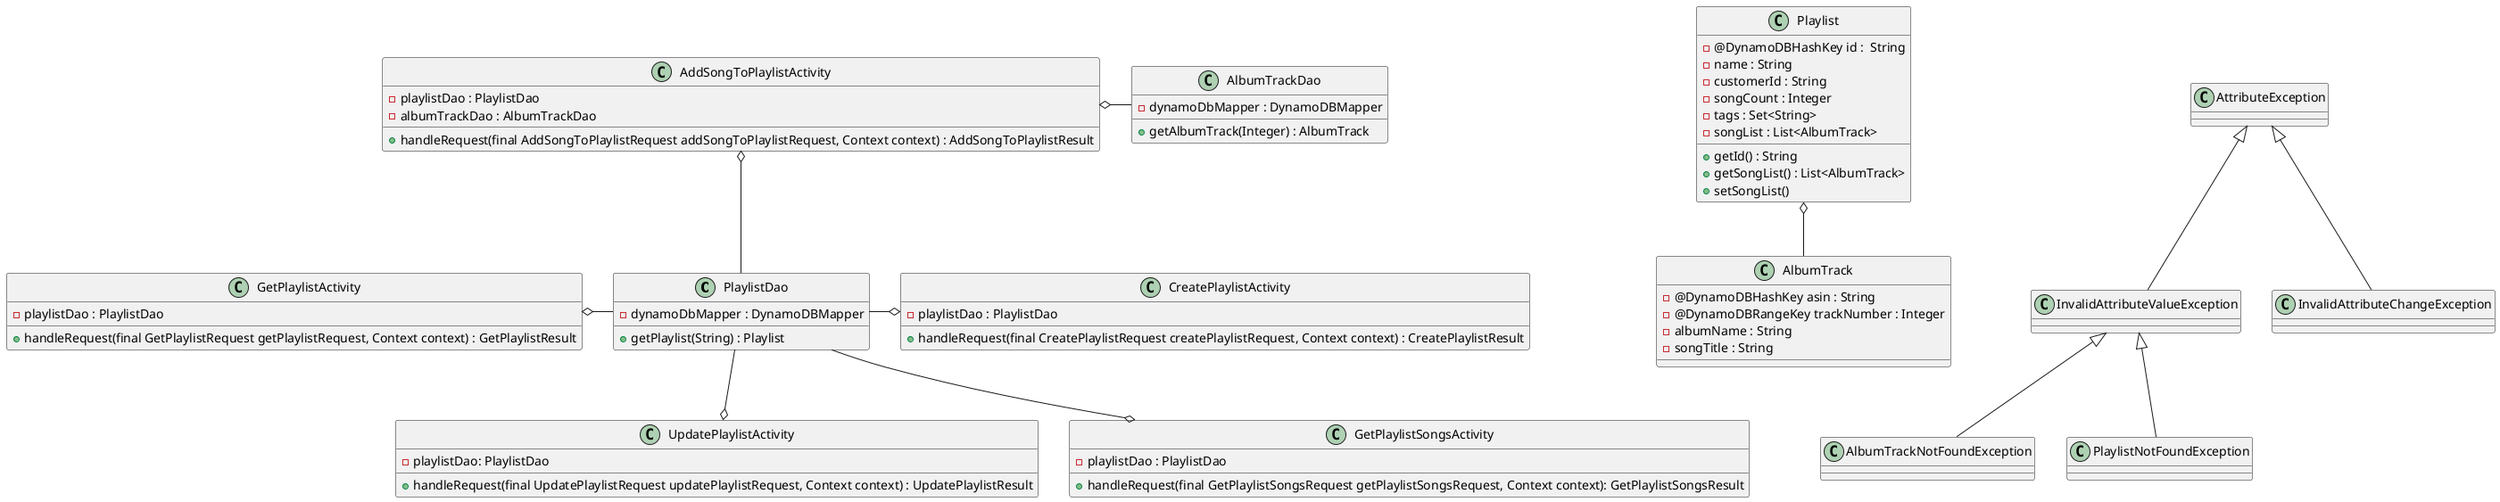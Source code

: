 @startuml



PlaylistDao -o CreatePlaylistActivity
GetPlaylistActivity o- PlaylistDao
PlaylistDao --o UpdatePlaylistActivity
PlaylistDao --o GetPlaylistSongsActivity
AddSongToPlaylistActivity o-- PlaylistDao
AddSongToPlaylistActivity o- AlbumTrackDao
Playlist o-- AlbumTrack

InvalidAttributeValueException <|-- AlbumTrackNotFoundException
InvalidAttributeValueException <|-- PlaylistNotFoundException
AttributeException <|-- InvalidAttributeValueException
AttributeException <|-- InvalidAttributeChangeException

class Playlist {
    - @DynamoDBHashKey id :  String
    - name : String
    - customerId : String
    - songCount : Integer
    - tags : Set<String>
    - songList : List<AlbumTrack>

    + getId() : String
    + getSongList() : List<AlbumTrack>
    + setSongList()
}
class AddSongToPlaylistActivity {
    - playlistDao : PlaylistDao
    - albumTrackDao : AlbumTrackDao

    + handleRequest(final AddSongToPlaylistRequest addSongToPlaylistRequest, Context context) : AddSongToPlaylistResult
}
class CreatePlaylistActivity {
    - playlistDao : PlaylistDao

    + handleRequest(final CreatePlaylistRequest createPlaylistRequest, Context context) : CreatePlaylistResult
}
class GetPlaylistActivity {
    - playlistDao : PlaylistDao

    + handleRequest(final GetPlaylistRequest getPlaylistRequest, Context context) : GetPlaylistResult
}
class GetPlaylistSongsActivity {
    - playlistDao : PlaylistDao

    + handleRequest(final GetPlaylistSongsRequest getPlaylistSongsRequest, Context context): GetPlaylistSongsResult
}
class UpdatePlaylistActivity {
    - playlistDao: PlaylistDao

    + handleRequest(final UpdatePlaylistRequest updatePlaylistRequest, Context context) : UpdatePlaylistResult
}

class AlbumTrack {
    - @DynamoDBHashKey asin : String
    - @DynamoDBRangeKey trackNumber : Integer
    - albumName : String
    - songTitle : String
}
class AlbumTrackDao {
    - dynamoDbMapper : DynamoDBMapper
    + getAlbumTrack(Integer) : AlbumTrack
}
class PlaylistDao {
    - dynamoDbMapper : DynamoDBMapper
    +getPlaylist(String) : Playlist
}

class AttributeException {
}
class AlbumTrackNotFoundException {
}
class InvalidAttributeValueException {
}
class PlaylistNotFoundException {
}
class InvalidAttributeChangeException {
}


@enduml